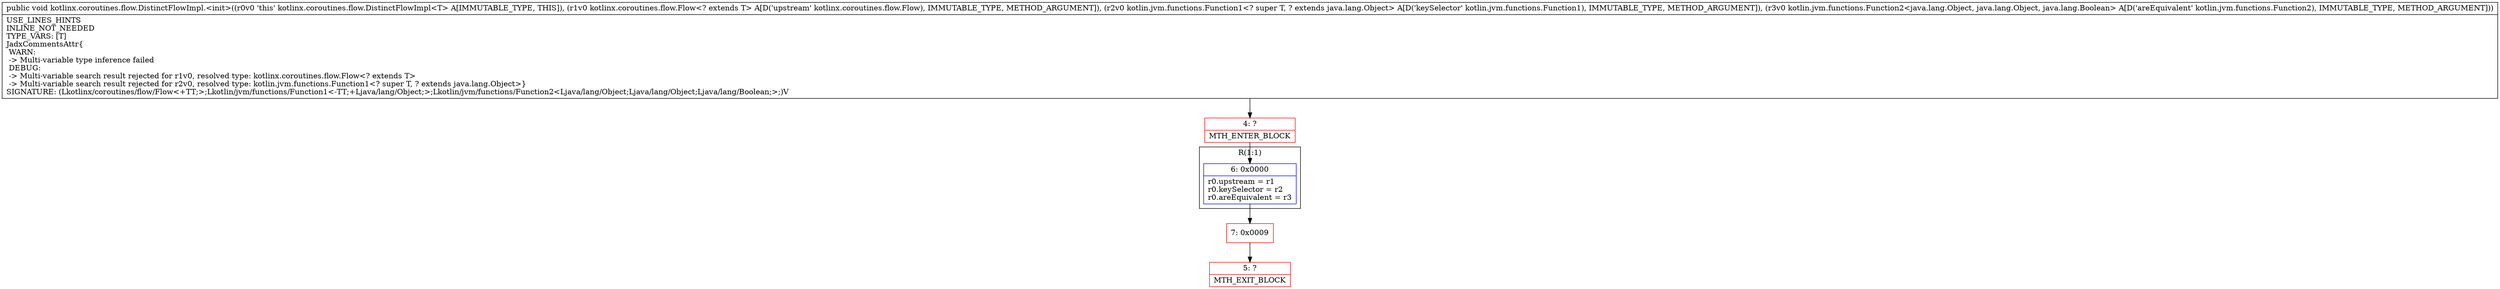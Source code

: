 digraph "CFG forkotlinx.coroutines.flow.DistinctFlowImpl.\<init\>(Lkotlinx\/coroutines\/flow\/Flow;Lkotlin\/jvm\/functions\/Function1;Lkotlin\/jvm\/functions\/Function2;)V" {
subgraph cluster_Region_1296731041 {
label = "R(1:1)";
node [shape=record,color=blue];
Node_6 [shape=record,label="{6\:\ 0x0000|r0.upstream = r1\lr0.keySelector = r2\lr0.areEquivalent = r3\l}"];
}
Node_4 [shape=record,color=red,label="{4\:\ ?|MTH_ENTER_BLOCK\l}"];
Node_7 [shape=record,color=red,label="{7\:\ 0x0009}"];
Node_5 [shape=record,color=red,label="{5\:\ ?|MTH_EXIT_BLOCK\l}"];
MethodNode[shape=record,label="{public void kotlinx.coroutines.flow.DistinctFlowImpl.\<init\>((r0v0 'this' kotlinx.coroutines.flow.DistinctFlowImpl\<T\> A[IMMUTABLE_TYPE, THIS]), (r1v0 kotlinx.coroutines.flow.Flow\<? extends T\> A[D('upstream' kotlinx.coroutines.flow.Flow), IMMUTABLE_TYPE, METHOD_ARGUMENT]), (r2v0 kotlin.jvm.functions.Function1\<? super T, ? extends java.lang.Object\> A[D('keySelector' kotlin.jvm.functions.Function1), IMMUTABLE_TYPE, METHOD_ARGUMENT]), (r3v0 kotlin.jvm.functions.Function2\<java.lang.Object, java.lang.Object, java.lang.Boolean\> A[D('areEquivalent' kotlin.jvm.functions.Function2), IMMUTABLE_TYPE, METHOD_ARGUMENT]))  | USE_LINES_HINTS\lINLINE_NOT_NEEDED\lTYPE_VARS: [T]\lJadxCommentsAttr\{\l WARN: \l \-\> Multi\-variable type inference failed\l DEBUG: \l \-\> Multi\-variable search result rejected for r1v0, resolved type: kotlinx.coroutines.flow.Flow\<? extends T\>\l \-\> Multi\-variable search result rejected for r2v0, resolved type: kotlin.jvm.functions.Function1\<? super T, ? extends java.lang.Object\>\}\lSIGNATURE: (Lkotlinx\/coroutines\/flow\/Flow\<+TT;\>;Lkotlin\/jvm\/functions\/Function1\<\-TT;+Ljava\/lang\/Object;\>;Lkotlin\/jvm\/functions\/Function2\<Ljava\/lang\/Object;Ljava\/lang\/Object;Ljava\/lang\/Boolean;\>;)V\l}"];
MethodNode -> Node_4;Node_6 -> Node_7;
Node_4 -> Node_6;
Node_7 -> Node_5;
}

